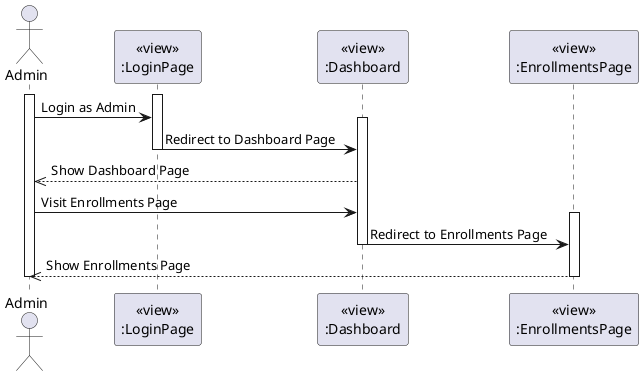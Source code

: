 @startuml Manage Enrollments
actor Admin
participant LoginPageView [
  <<view>>
  :LoginPage
]

participant DashboardView [
  <<view>>
  :Dashboard
]

participant EnrollmentsView [
  <<view>>
  :EnrollmentsPage
]

activate Admin
activate LoginPageView
Admin -> LoginPageView: Login as Admin
activate DashboardView
LoginPageView -> DashboardView: Redirect to Dashboard Page
deactivate LoginPageView

DashboardView -->> Admin: Show Dashboard Page

Admin -> DashboardView: Visit Enrollments Page
activate EnrollmentsView
DashboardView -> EnrollmentsView: Redirect to Enrollments Page
deactivate DashboardView

EnrollmentsView -->> Admin: Show Enrollments Page

deactivate Admin
deactivate EnrollmentsView
@enduml
